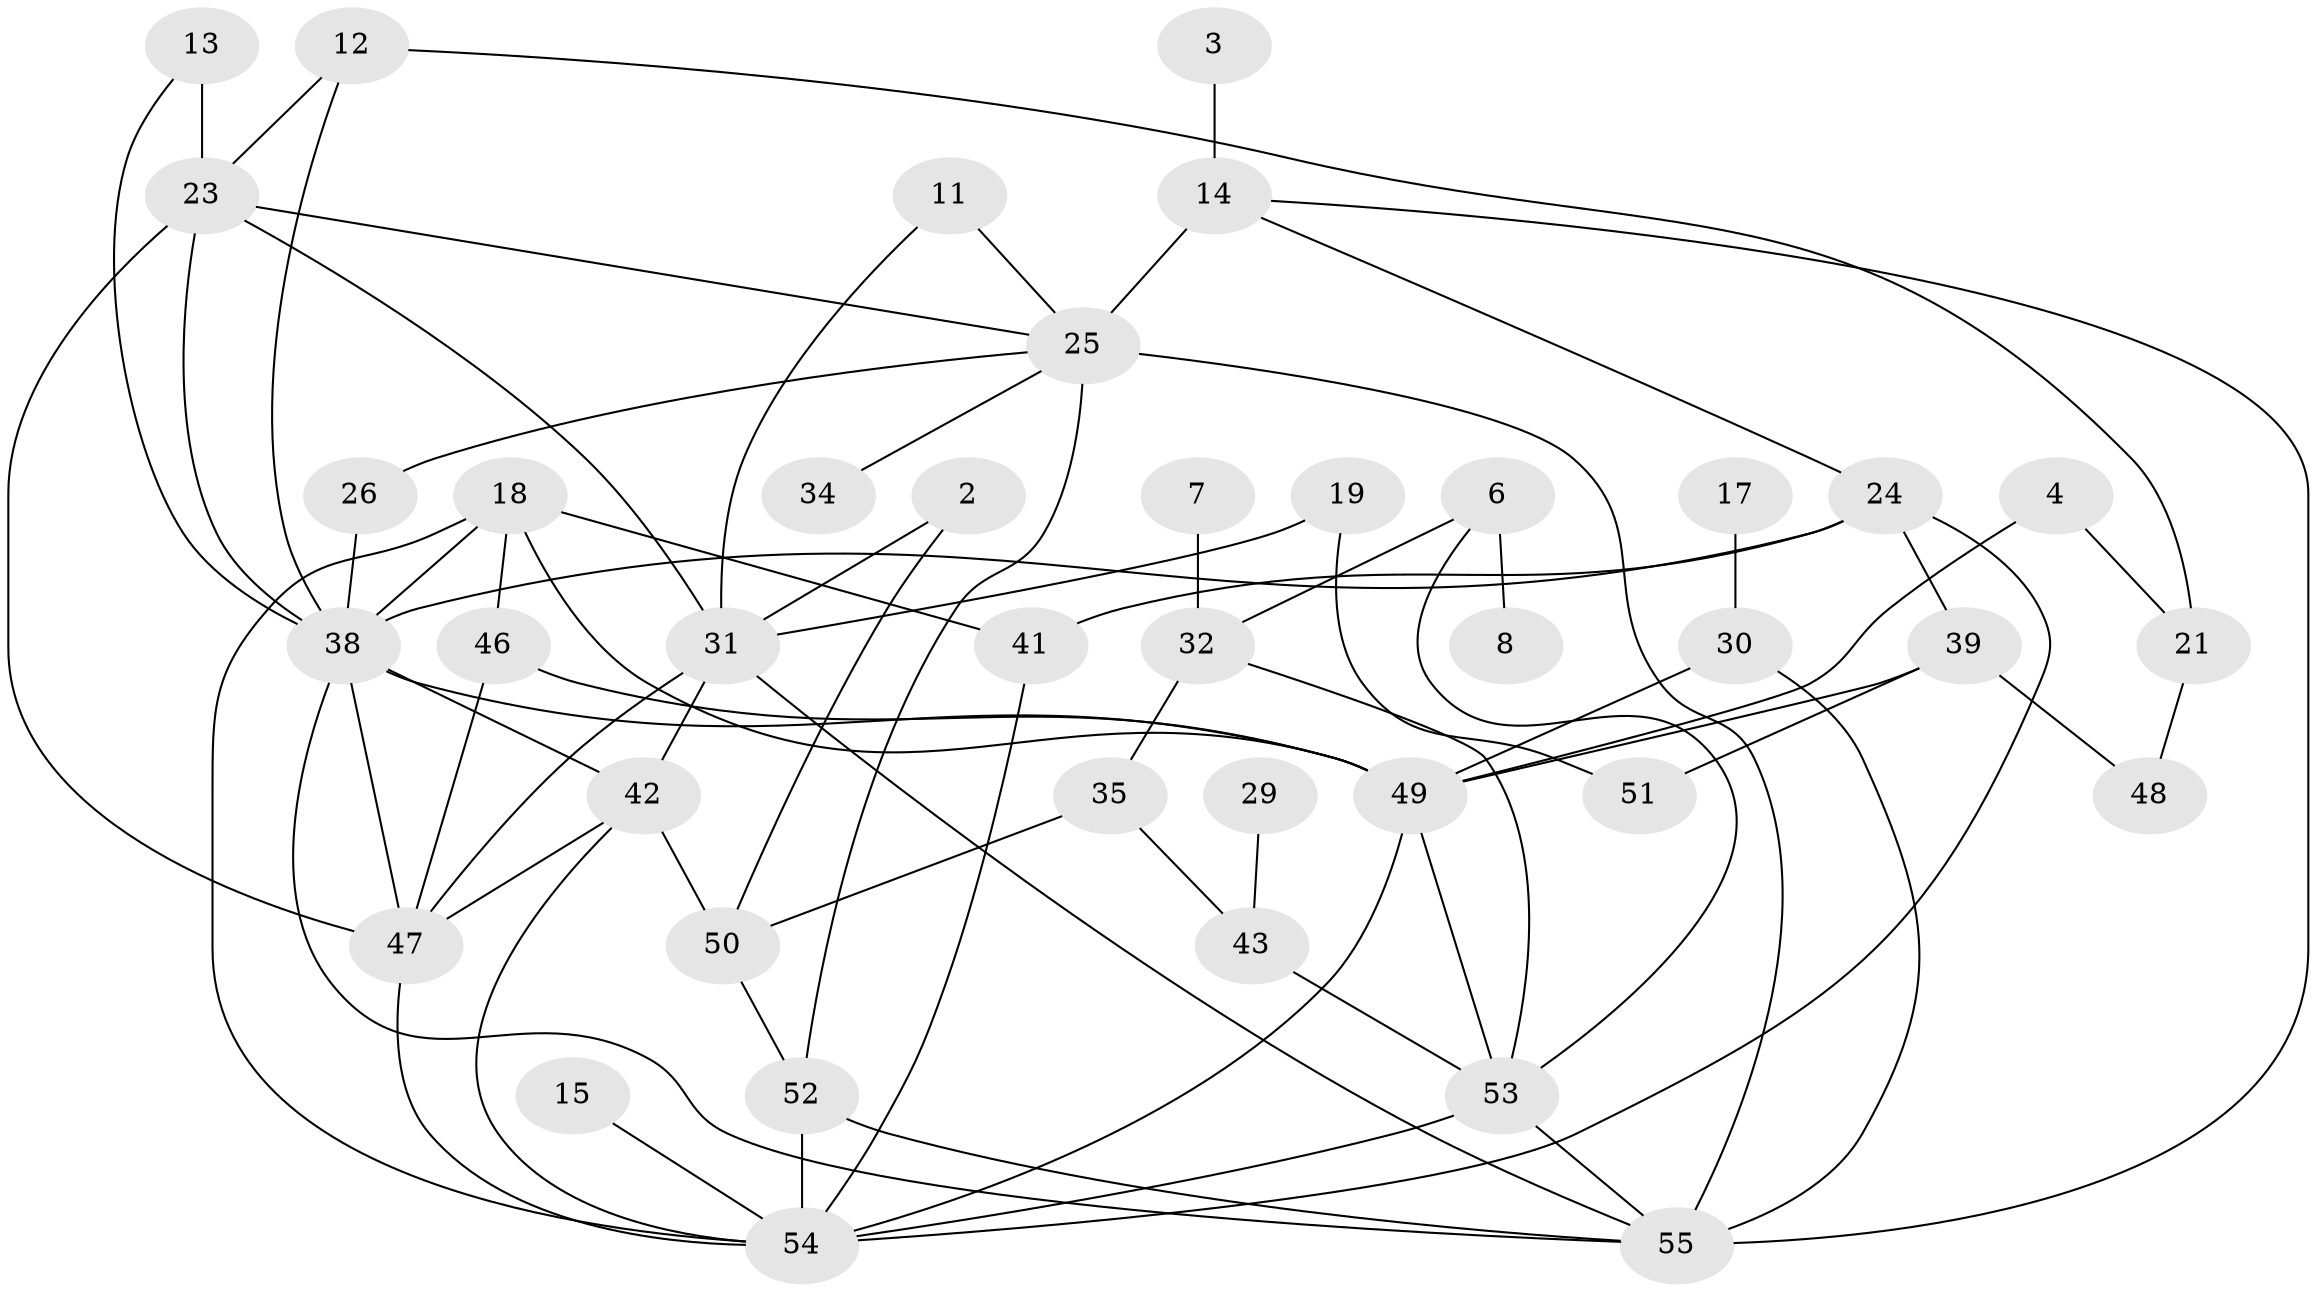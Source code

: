 // original degree distribution, {2: 0.23423423423423423, 4: 0.13513513513513514, 3: 0.23423423423423423, 0: 0.11711711711711711, 5: 0.05405405405405406, 1: 0.17117117117117117, 6: 0.04504504504504504, 7: 0.009009009009009009}
// Generated by graph-tools (version 1.1) at 2025/35/03/04/25 23:35:52]
// undirected, 40 vertices, 74 edges
graph export_dot {
  node [color=gray90,style=filled];
  2;
  3;
  4;
  6;
  7;
  8;
  11;
  12;
  13;
  14;
  15;
  17;
  18;
  19;
  21;
  23;
  24;
  25;
  26;
  29;
  30;
  31;
  32;
  34;
  35;
  38;
  39;
  41;
  42;
  43;
  46;
  47;
  48;
  49;
  50;
  51;
  52;
  53;
  54;
  55;
  2 -- 31 [weight=1.0];
  2 -- 50 [weight=1.0];
  3 -- 14 [weight=1.0];
  4 -- 21 [weight=1.0];
  4 -- 49 [weight=1.0];
  6 -- 8 [weight=1.0];
  6 -- 32 [weight=1.0];
  6 -- 53 [weight=1.0];
  7 -- 32 [weight=1.0];
  11 -- 25 [weight=1.0];
  11 -- 31 [weight=1.0];
  12 -- 21 [weight=1.0];
  12 -- 23 [weight=1.0];
  12 -- 38 [weight=1.0];
  13 -- 23 [weight=3.0];
  13 -- 38 [weight=1.0];
  14 -- 24 [weight=1.0];
  14 -- 25 [weight=2.0];
  14 -- 55 [weight=1.0];
  15 -- 54 [weight=1.0];
  17 -- 30 [weight=1.0];
  18 -- 38 [weight=1.0];
  18 -- 41 [weight=1.0];
  18 -- 46 [weight=1.0];
  18 -- 49 [weight=1.0];
  18 -- 54 [weight=1.0];
  19 -- 31 [weight=1.0];
  19 -- 51 [weight=1.0];
  21 -- 48 [weight=1.0];
  23 -- 25 [weight=1.0];
  23 -- 31 [weight=1.0];
  23 -- 38 [weight=1.0];
  23 -- 47 [weight=1.0];
  24 -- 38 [weight=1.0];
  24 -- 39 [weight=1.0];
  24 -- 41 [weight=1.0];
  24 -- 54 [weight=1.0];
  25 -- 26 [weight=1.0];
  25 -- 34 [weight=1.0];
  25 -- 52 [weight=1.0];
  25 -- 55 [weight=2.0];
  26 -- 38 [weight=1.0];
  29 -- 43 [weight=1.0];
  30 -- 49 [weight=1.0];
  30 -- 55 [weight=1.0];
  31 -- 42 [weight=2.0];
  31 -- 47 [weight=1.0];
  31 -- 55 [weight=1.0];
  32 -- 35 [weight=1.0];
  32 -- 53 [weight=1.0];
  35 -- 43 [weight=1.0];
  35 -- 50 [weight=1.0];
  38 -- 42 [weight=1.0];
  38 -- 47 [weight=1.0];
  38 -- 49 [weight=2.0];
  38 -- 55 [weight=1.0];
  39 -- 48 [weight=1.0];
  39 -- 49 [weight=1.0];
  39 -- 51 [weight=1.0];
  41 -- 54 [weight=1.0];
  42 -- 47 [weight=1.0];
  42 -- 50 [weight=1.0];
  42 -- 54 [weight=1.0];
  43 -- 53 [weight=1.0];
  46 -- 47 [weight=1.0];
  46 -- 49 [weight=1.0];
  47 -- 54 [weight=1.0];
  49 -- 53 [weight=1.0];
  49 -- 54 [weight=1.0];
  50 -- 52 [weight=1.0];
  52 -- 54 [weight=1.0];
  52 -- 55 [weight=1.0];
  53 -- 54 [weight=1.0];
  53 -- 55 [weight=1.0];
}
